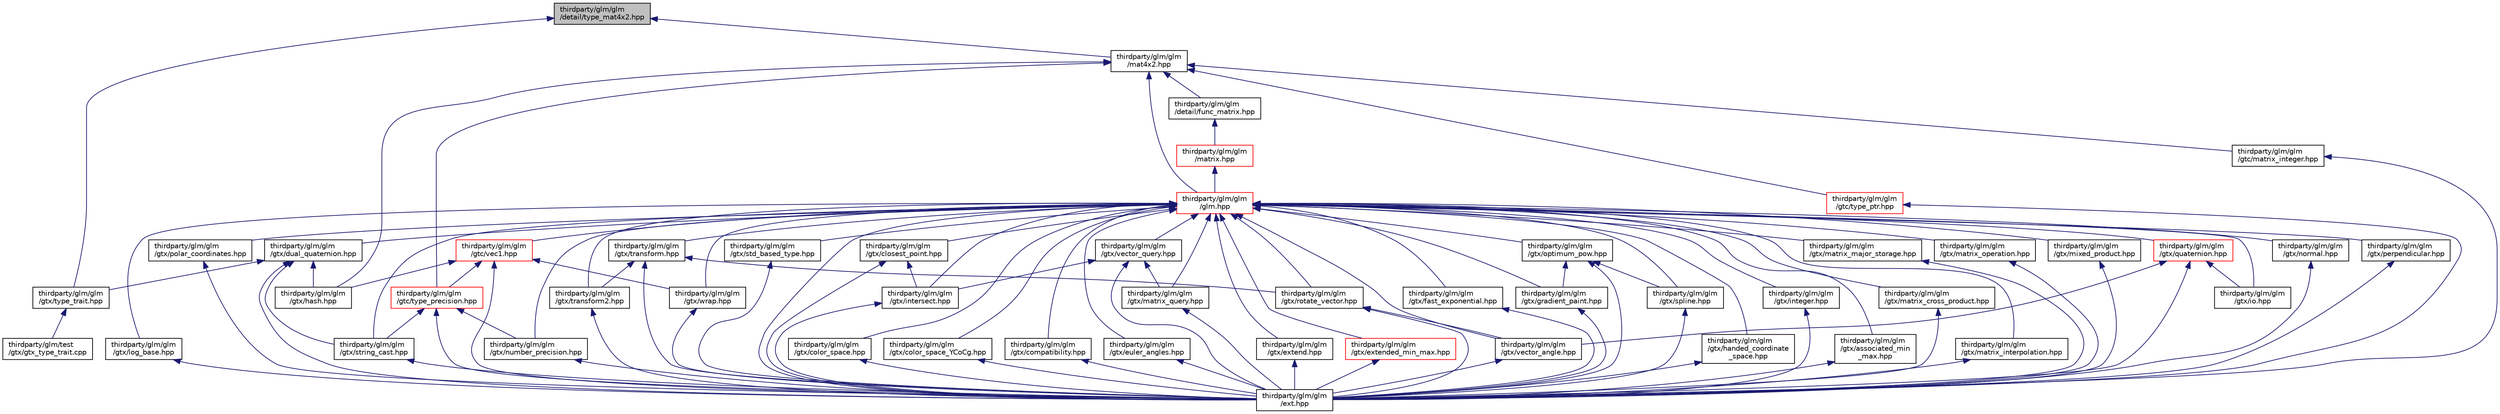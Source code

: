 digraph "thirdparty/glm/glm/detail/type_mat4x2.hpp"
{
  edge [fontname="Helvetica",fontsize="10",labelfontname="Helvetica",labelfontsize="10"];
  node [fontname="Helvetica",fontsize="10",shape=record];
  Node1 [label="thirdparty/glm/glm\l/detail/type_mat4x2.hpp",height=0.2,width=0.4,color="black", fillcolor="grey75", style="filled", fontcolor="black"];
  Node1 -> Node2 [dir="back",color="midnightblue",fontsize="10",style="solid",fontname="Helvetica"];
  Node2 [label="thirdparty/glm/glm\l/mat4x2.hpp",height=0.2,width=0.4,color="black", fillcolor="white", style="filled",URL="$glm_2glm_2mat4x2_8hpp.html"];
  Node2 -> Node3 [dir="back",color="midnightblue",fontsize="10",style="solid",fontname="Helvetica"];
  Node3 [label="thirdparty/glm/glm\l/detail/func_matrix.hpp",height=0.2,width=0.4,color="black", fillcolor="white", style="filled",URL="$glm_2glm_2detail_2func__matrix_8hpp.html"];
  Node3 -> Node4 [dir="back",color="midnightblue",fontsize="10",style="solid",fontname="Helvetica"];
  Node4 [label="thirdparty/glm/glm\l/matrix.hpp",height=0.2,width=0.4,color="red", fillcolor="white", style="filled",URL="$glm_2glm_2matrix_8hpp.html"];
  Node4 -> Node5 [dir="back",color="midnightblue",fontsize="10",style="solid",fontname="Helvetica"];
  Node5 [label="thirdparty/glm/glm\l/glm.hpp",height=0.2,width=0.4,color="red", fillcolor="white", style="filled",URL="$glm_2glm_2glm_8hpp.html"];
  Node5 -> Node6 [dir="back",color="midnightblue",fontsize="10",style="solid",fontname="Helvetica"];
  Node6 [label="thirdparty/glm/glm\l/ext.hpp",height=0.2,width=0.4,color="black", fillcolor="white", style="filled",URL="$glm_2glm_2ext_8hpp.html"];
  Node5 -> Node7 [dir="back",color="midnightblue",fontsize="10",style="solid",fontname="Helvetica"];
  Node7 [label="thirdparty/glm/glm\l/gtc/vec1.hpp",height=0.2,width=0.4,color="red", fillcolor="white", style="filled",URL="$glm_2glm_2gtc_2vec1_8hpp.html"];
  Node7 -> Node8 [dir="back",color="midnightblue",fontsize="10",style="solid",fontname="Helvetica"];
  Node8 [label="thirdparty/glm/glm\l/gtc/type_precision.hpp",height=0.2,width=0.4,color="red", fillcolor="white", style="filled",URL="$glm_2glm_2gtc_2type__precision_8hpp.html"];
  Node8 -> Node6 [dir="back",color="midnightblue",fontsize="10",style="solid",fontname="Helvetica"];
  Node8 -> Node9 [dir="back",color="midnightblue",fontsize="10",style="solid",fontname="Helvetica"];
  Node9 [label="thirdparty/glm/glm\l/gtx/number_precision.hpp",height=0.2,width=0.4,color="black", fillcolor="white", style="filled",URL="$glm_2glm_2gtx_2number__precision_8hpp.html"];
  Node9 -> Node6 [dir="back",color="midnightblue",fontsize="10",style="solid",fontname="Helvetica"];
  Node8 -> Node10 [dir="back",color="midnightblue",fontsize="10",style="solid",fontname="Helvetica"];
  Node10 [label="thirdparty/glm/glm\l/gtx/string_cast.hpp",height=0.2,width=0.4,color="black", fillcolor="white", style="filled",URL="$glm_2glm_2gtx_2string__cast_8hpp.html"];
  Node10 -> Node6 [dir="back",color="midnightblue",fontsize="10",style="solid",fontname="Helvetica"];
  Node7 -> Node6 [dir="back",color="midnightblue",fontsize="10",style="solid",fontname="Helvetica"];
  Node7 -> Node11 [dir="back",color="midnightblue",fontsize="10",style="solid",fontname="Helvetica"];
  Node11 [label="thirdparty/glm/glm\l/gtx/wrap.hpp",height=0.2,width=0.4,color="black", fillcolor="white", style="filled",URL="$glm_2glm_2gtx_2wrap_8hpp.html"];
  Node11 -> Node6 [dir="back",color="midnightblue",fontsize="10",style="solid",fontname="Helvetica"];
  Node7 -> Node12 [dir="back",color="midnightblue",fontsize="10",style="solid",fontname="Helvetica"];
  Node12 [label="thirdparty/glm/glm\l/gtx/hash.hpp",height=0.2,width=0.4,color="black", fillcolor="white", style="filled",URL="$hash_8hpp.html",tooltip="GLM_GTX_hash "];
  Node5 -> Node13 [dir="back",color="midnightblue",fontsize="10",style="solid",fontname="Helvetica"];
  Node13 [label="thirdparty/glm/glm\l/gtx/associated_min\l_max.hpp",height=0.2,width=0.4,color="black", fillcolor="white", style="filled",URL="$glm_2glm_2gtx_2associated__min__max_8hpp.html"];
  Node13 -> Node6 [dir="back",color="midnightblue",fontsize="10",style="solid",fontname="Helvetica"];
  Node5 -> Node14 [dir="back",color="midnightblue",fontsize="10",style="solid",fontname="Helvetica"];
  Node14 [label="thirdparty/glm/glm\l/gtx/closest_point.hpp",height=0.2,width=0.4,color="black", fillcolor="white", style="filled",URL="$glm_2glm_2gtx_2closest__point_8hpp.html"];
  Node14 -> Node6 [dir="back",color="midnightblue",fontsize="10",style="solid",fontname="Helvetica"];
  Node14 -> Node15 [dir="back",color="midnightblue",fontsize="10",style="solid",fontname="Helvetica"];
  Node15 [label="thirdparty/glm/glm\l/gtx/intersect.hpp",height=0.2,width=0.4,color="black", fillcolor="white", style="filled",URL="$glm_2glm_2gtx_2intersect_8hpp.html"];
  Node15 -> Node6 [dir="back",color="midnightblue",fontsize="10",style="solid",fontname="Helvetica"];
  Node5 -> Node16 [dir="back",color="midnightblue",fontsize="10",style="solid",fontname="Helvetica"];
  Node16 [label="thirdparty/glm/glm\l/gtx/color_space.hpp",height=0.2,width=0.4,color="black", fillcolor="white", style="filled",URL="$glm_2glm_2gtx_2color__space_8hpp.html"];
  Node16 -> Node6 [dir="back",color="midnightblue",fontsize="10",style="solid",fontname="Helvetica"];
  Node5 -> Node17 [dir="back",color="midnightblue",fontsize="10",style="solid",fontname="Helvetica"];
  Node17 [label="thirdparty/glm/glm\l/gtx/color_space_YCoCg.hpp",height=0.2,width=0.4,color="black", fillcolor="white", style="filled",URL="$glm_2glm_2gtx_2color__space__YCoCg_8hpp.html"];
  Node17 -> Node6 [dir="back",color="midnightblue",fontsize="10",style="solid",fontname="Helvetica"];
  Node5 -> Node18 [dir="back",color="midnightblue",fontsize="10",style="solid",fontname="Helvetica"];
  Node18 [label="thirdparty/glm/glm\l/gtx/compatibility.hpp",height=0.2,width=0.4,color="black", fillcolor="white", style="filled",URL="$glm_2glm_2gtx_2compatibility_8hpp.html"];
  Node18 -> Node6 [dir="back",color="midnightblue",fontsize="10",style="solid",fontname="Helvetica"];
  Node5 -> Node19 [dir="back",color="midnightblue",fontsize="10",style="solid",fontname="Helvetica"];
  Node19 [label="thirdparty/glm/glm\l/gtx/dual_quaternion.hpp",height=0.2,width=0.4,color="black", fillcolor="white", style="filled",URL="$glm_2glm_2gtx_2dual__quaternion_8hpp.html"];
  Node19 -> Node6 [dir="back",color="midnightblue",fontsize="10",style="solid",fontname="Helvetica"];
  Node19 -> Node10 [dir="back",color="midnightblue",fontsize="10",style="solid",fontname="Helvetica"];
  Node19 -> Node12 [dir="back",color="midnightblue",fontsize="10",style="solid",fontname="Helvetica"];
  Node19 -> Node20 [dir="back",color="midnightblue",fontsize="10",style="solid",fontname="Helvetica"];
  Node20 [label="thirdparty/glm/glm\l/gtx/type_trait.hpp",height=0.2,width=0.4,color="black", fillcolor="white", style="filled",URL="$type__trait_8hpp.html",tooltip="GLM_GTX_type_trait "];
  Node20 -> Node21 [dir="back",color="midnightblue",fontsize="10",style="solid",fontname="Helvetica"];
  Node21 [label="thirdparty/glm/test\l/gtx/gtx_type_trait.cpp",height=0.2,width=0.4,color="black", fillcolor="white", style="filled",URL="$gtx__type__trait_8cpp.html"];
  Node5 -> Node22 [dir="back",color="midnightblue",fontsize="10",style="solid",fontname="Helvetica"];
  Node22 [label="thirdparty/glm/glm\l/gtx/euler_angles.hpp",height=0.2,width=0.4,color="black", fillcolor="white", style="filled",URL="$glm_2glm_2gtx_2euler__angles_8hpp.html"];
  Node22 -> Node6 [dir="back",color="midnightblue",fontsize="10",style="solid",fontname="Helvetica"];
  Node5 -> Node23 [dir="back",color="midnightblue",fontsize="10",style="solid",fontname="Helvetica"];
  Node23 [label="thirdparty/glm/glm\l/gtx/extend.hpp",height=0.2,width=0.4,color="black", fillcolor="white", style="filled",URL="$glm_2glm_2gtx_2extend_8hpp.html"];
  Node23 -> Node6 [dir="back",color="midnightblue",fontsize="10",style="solid",fontname="Helvetica"];
  Node5 -> Node24 [dir="back",color="midnightblue",fontsize="10",style="solid",fontname="Helvetica"];
  Node24 [label="thirdparty/glm/glm\l/gtx/extended_min_max.hpp",height=0.2,width=0.4,color="red", fillcolor="white", style="filled",URL="$extended__min__max_8hpp.html",tooltip="gtx_extended_min_max "];
  Node24 -> Node6 [dir="back",color="midnightblue",fontsize="10",style="solid",fontname="Helvetica"];
  Node5 -> Node25 [dir="back",color="midnightblue",fontsize="10",style="solid",fontname="Helvetica"];
  Node25 [label="thirdparty/glm/glm\l/gtx/fast_exponential.hpp",height=0.2,width=0.4,color="black", fillcolor="white", style="filled",URL="$glm_2glm_2gtx_2fast__exponential_8hpp.html"];
  Node25 -> Node6 [dir="back",color="midnightblue",fontsize="10",style="solid",fontname="Helvetica"];
  Node5 -> Node26 [dir="back",color="midnightblue",fontsize="10",style="solid",fontname="Helvetica"];
  Node26 [label="thirdparty/glm/glm\l/gtx/gradient_paint.hpp",height=0.2,width=0.4,color="black", fillcolor="white", style="filled",URL="$glm_2glm_2gtx_2gradient__paint_8hpp.html"];
  Node26 -> Node6 [dir="back",color="midnightblue",fontsize="10",style="solid",fontname="Helvetica"];
  Node5 -> Node27 [dir="back",color="midnightblue",fontsize="10",style="solid",fontname="Helvetica"];
  Node27 [label="thirdparty/glm/glm\l/gtx/optimum_pow.hpp",height=0.2,width=0.4,color="black", fillcolor="white", style="filled",URL="$glm_2glm_2gtx_2optimum__pow_8hpp.html"];
  Node27 -> Node26 [dir="back",color="midnightblue",fontsize="10",style="solid",fontname="Helvetica"];
  Node27 -> Node6 [dir="back",color="midnightblue",fontsize="10",style="solid",fontname="Helvetica"];
  Node27 -> Node28 [dir="back",color="midnightblue",fontsize="10",style="solid",fontname="Helvetica"];
  Node28 [label="thirdparty/glm/glm\l/gtx/spline.hpp",height=0.2,width=0.4,color="black", fillcolor="white", style="filled",URL="$glm_2glm_2gtx_2spline_8hpp.html"];
  Node28 -> Node6 [dir="back",color="midnightblue",fontsize="10",style="solid",fontname="Helvetica"];
  Node5 -> Node29 [dir="back",color="midnightblue",fontsize="10",style="solid",fontname="Helvetica"];
  Node29 [label="thirdparty/glm/glm\l/gtx/handed_coordinate\l_space.hpp",height=0.2,width=0.4,color="black", fillcolor="white", style="filled",URL="$glm_2glm_2gtx_2handed__coordinate__space_8hpp.html"];
  Node29 -> Node6 [dir="back",color="midnightblue",fontsize="10",style="solid",fontname="Helvetica"];
  Node5 -> Node30 [dir="back",color="midnightblue",fontsize="10",style="solid",fontname="Helvetica"];
  Node30 [label="thirdparty/glm/glm\l/gtx/integer.hpp",height=0.2,width=0.4,color="black", fillcolor="white", style="filled",URL="$glm_2glm_2gtx_2integer_8hpp.html"];
  Node30 -> Node6 [dir="back",color="midnightblue",fontsize="10",style="solid",fontname="Helvetica"];
  Node5 -> Node15 [dir="back",color="midnightblue",fontsize="10",style="solid",fontname="Helvetica"];
  Node5 -> Node31 [dir="back",color="midnightblue",fontsize="10",style="solid",fontname="Helvetica"];
  Node31 [label="thirdparty/glm/glm\l/gtx/vector_query.hpp",height=0.2,width=0.4,color="black", fillcolor="white", style="filled",URL="$glm_2glm_2gtx_2vector__query_8hpp.html"];
  Node31 -> Node15 [dir="back",color="midnightblue",fontsize="10",style="solid",fontname="Helvetica"];
  Node31 -> Node32 [dir="back",color="midnightblue",fontsize="10",style="solid",fontname="Helvetica"];
  Node32 [label="thirdparty/glm/glm\l/gtx/matrix_query.hpp",height=0.2,width=0.4,color="black", fillcolor="white", style="filled",URL="$glm_2glm_2gtx_2matrix__query_8hpp.html"];
  Node32 -> Node6 [dir="back",color="midnightblue",fontsize="10",style="solid",fontname="Helvetica"];
  Node31 -> Node6 [dir="back",color="midnightblue",fontsize="10",style="solid",fontname="Helvetica"];
  Node5 -> Node33 [dir="back",color="midnightblue",fontsize="10",style="solid",fontname="Helvetica"];
  Node33 [label="thirdparty/glm/glm\l/gtx/log_base.hpp",height=0.2,width=0.4,color="black", fillcolor="white", style="filled",URL="$glm_2glm_2gtx_2log__base_8hpp.html"];
  Node33 -> Node6 [dir="back",color="midnightblue",fontsize="10",style="solid",fontname="Helvetica"];
  Node5 -> Node34 [dir="back",color="midnightblue",fontsize="10",style="solid",fontname="Helvetica"];
  Node34 [label="thirdparty/glm/glm\l/gtx/matrix_cross_product.hpp",height=0.2,width=0.4,color="black", fillcolor="white", style="filled",URL="$glm_2glm_2gtx_2matrix__cross__product_8hpp.html"];
  Node34 -> Node6 [dir="back",color="midnightblue",fontsize="10",style="solid",fontname="Helvetica"];
  Node5 -> Node35 [dir="back",color="midnightblue",fontsize="10",style="solid",fontname="Helvetica"];
  Node35 [label="thirdparty/glm/glm\l/gtx/matrix_interpolation.hpp",height=0.2,width=0.4,color="black", fillcolor="white", style="filled",URL="$glm_2glm_2gtx_2matrix__interpolation_8hpp.html"];
  Node35 -> Node6 [dir="back",color="midnightblue",fontsize="10",style="solid",fontname="Helvetica"];
  Node5 -> Node36 [dir="back",color="midnightblue",fontsize="10",style="solid",fontname="Helvetica"];
  Node36 [label="thirdparty/glm/glm\l/gtx/matrix_major_storage.hpp",height=0.2,width=0.4,color="black", fillcolor="white", style="filled",URL="$glm_2glm_2gtx_2matrix__major__storage_8hpp.html"];
  Node36 -> Node6 [dir="back",color="midnightblue",fontsize="10",style="solid",fontname="Helvetica"];
  Node5 -> Node37 [dir="back",color="midnightblue",fontsize="10",style="solid",fontname="Helvetica"];
  Node37 [label="thirdparty/glm/glm\l/gtx/matrix_operation.hpp",height=0.2,width=0.4,color="black", fillcolor="white", style="filled",URL="$glm_2glm_2gtx_2matrix__operation_8hpp.html"];
  Node37 -> Node6 [dir="back",color="midnightblue",fontsize="10",style="solid",fontname="Helvetica"];
  Node5 -> Node32 [dir="back",color="midnightblue",fontsize="10",style="solid",fontname="Helvetica"];
  Node5 -> Node38 [dir="back",color="midnightblue",fontsize="10",style="solid",fontname="Helvetica"];
  Node38 [label="thirdparty/glm/glm\l/gtx/mixed_product.hpp",height=0.2,width=0.4,color="black", fillcolor="white", style="filled",URL="$glm_2glm_2gtx_2mixed__product_8hpp.html"];
  Node38 -> Node6 [dir="back",color="midnightblue",fontsize="10",style="solid",fontname="Helvetica"];
  Node5 -> Node39 [dir="back",color="midnightblue",fontsize="10",style="solid",fontname="Helvetica"];
  Node39 [label="thirdparty/glm/glm\l/gtx/quaternion.hpp",height=0.2,width=0.4,color="red", fillcolor="white", style="filled",URL="$glm_2glm_2gtx_2quaternion_8hpp.html"];
  Node39 -> Node6 [dir="back",color="midnightblue",fontsize="10",style="solid",fontname="Helvetica"];
  Node39 -> Node40 [dir="back",color="midnightblue",fontsize="10",style="solid",fontname="Helvetica"];
  Node40 [label="thirdparty/glm/glm\l/gtx/vector_angle.hpp",height=0.2,width=0.4,color="black", fillcolor="white", style="filled",URL="$glm_2glm_2gtx_2vector__angle_8hpp.html"];
  Node40 -> Node6 [dir="back",color="midnightblue",fontsize="10",style="solid",fontname="Helvetica"];
  Node39 -> Node41 [dir="back",color="midnightblue",fontsize="10",style="solid",fontname="Helvetica"];
  Node41 [label="thirdparty/glm/glm\l/gtx/io.hpp",height=0.2,width=0.4,color="black", fillcolor="white", style="filled",URL="$glm_2glm_2gtx_2io_8hpp.html"];
  Node5 -> Node42 [dir="back",color="midnightblue",fontsize="10",style="solid",fontname="Helvetica"];
  Node42 [label="thirdparty/glm/glm\l/gtx/normal.hpp",height=0.2,width=0.4,color="black", fillcolor="white", style="filled",URL="$glm_2glm_2gtx_2normal_8hpp.html"];
  Node42 -> Node6 [dir="back",color="midnightblue",fontsize="10",style="solid",fontname="Helvetica"];
  Node5 -> Node9 [dir="back",color="midnightblue",fontsize="10",style="solid",fontname="Helvetica"];
  Node5 -> Node43 [dir="back",color="midnightblue",fontsize="10",style="solid",fontname="Helvetica"];
  Node43 [label="thirdparty/glm/glm\l/gtx/perpendicular.hpp",height=0.2,width=0.4,color="black", fillcolor="white", style="filled",URL="$glm_2glm_2gtx_2perpendicular_8hpp.html"];
  Node43 -> Node6 [dir="back",color="midnightblue",fontsize="10",style="solid",fontname="Helvetica"];
  Node5 -> Node44 [dir="back",color="midnightblue",fontsize="10",style="solid",fontname="Helvetica"];
  Node44 [label="thirdparty/glm/glm\l/gtx/polar_coordinates.hpp",height=0.2,width=0.4,color="black", fillcolor="white", style="filled",URL="$glm_2glm_2gtx_2polar__coordinates_8hpp.html"];
  Node44 -> Node6 [dir="back",color="midnightblue",fontsize="10",style="solid",fontname="Helvetica"];
  Node5 -> Node45 [dir="back",color="midnightblue",fontsize="10",style="solid",fontname="Helvetica"];
  Node45 [label="thirdparty/glm/glm\l/gtx/rotate_vector.hpp",height=0.2,width=0.4,color="black", fillcolor="white", style="filled",URL="$glm_2glm_2gtx_2rotate__vector_8hpp.html"];
  Node45 -> Node6 [dir="back",color="midnightblue",fontsize="10",style="solid",fontname="Helvetica"];
  Node45 -> Node40 [dir="back",color="midnightblue",fontsize="10",style="solid",fontname="Helvetica"];
  Node5 -> Node46 [dir="back",color="midnightblue",fontsize="10",style="solid",fontname="Helvetica"];
  Node46 [label="thirdparty/glm/glm\l/gtx/transform.hpp",height=0.2,width=0.4,color="black", fillcolor="white", style="filled",URL="$glm_2glm_2gtx_2transform_8hpp.html"];
  Node46 -> Node45 [dir="back",color="midnightblue",fontsize="10",style="solid",fontname="Helvetica"];
  Node46 -> Node6 [dir="back",color="midnightblue",fontsize="10",style="solid",fontname="Helvetica"];
  Node46 -> Node47 [dir="back",color="midnightblue",fontsize="10",style="solid",fontname="Helvetica"];
  Node47 [label="thirdparty/glm/glm\l/gtx/transform2.hpp",height=0.2,width=0.4,color="black", fillcolor="white", style="filled",URL="$glm_2glm_2gtx_2transform2_8hpp.html"];
  Node47 -> Node6 [dir="back",color="midnightblue",fontsize="10",style="solid",fontname="Helvetica"];
  Node5 -> Node28 [dir="back",color="midnightblue",fontsize="10",style="solid",fontname="Helvetica"];
  Node5 -> Node48 [dir="back",color="midnightblue",fontsize="10",style="solid",fontname="Helvetica"];
  Node48 [label="thirdparty/glm/glm\l/gtx/std_based_type.hpp",height=0.2,width=0.4,color="black", fillcolor="white", style="filled",URL="$glm_2glm_2gtx_2std__based__type_8hpp.html"];
  Node48 -> Node6 [dir="back",color="midnightblue",fontsize="10",style="solid",fontname="Helvetica"];
  Node5 -> Node10 [dir="back",color="midnightblue",fontsize="10",style="solid",fontname="Helvetica"];
  Node5 -> Node47 [dir="back",color="midnightblue",fontsize="10",style="solid",fontname="Helvetica"];
  Node5 -> Node40 [dir="back",color="midnightblue",fontsize="10",style="solid",fontname="Helvetica"];
  Node5 -> Node11 [dir="back",color="midnightblue",fontsize="10",style="solid",fontname="Helvetica"];
  Node5 -> Node41 [dir="back",color="midnightblue",fontsize="10",style="solid",fontname="Helvetica"];
  Node2 -> Node5 [dir="back",color="midnightblue",fontsize="10",style="solid",fontname="Helvetica"];
  Node2 -> Node49 [dir="back",color="midnightblue",fontsize="10",style="solid",fontname="Helvetica"];
  Node49 [label="thirdparty/glm/glm\l/gtc/matrix_integer.hpp",height=0.2,width=0.4,color="black", fillcolor="white", style="filled",URL="$glm_2glm_2gtc_2matrix__integer_8hpp.html"];
  Node49 -> Node6 [dir="back",color="midnightblue",fontsize="10",style="solid",fontname="Helvetica"];
  Node2 -> Node8 [dir="back",color="midnightblue",fontsize="10",style="solid",fontname="Helvetica"];
  Node2 -> Node50 [dir="back",color="midnightblue",fontsize="10",style="solid",fontname="Helvetica"];
  Node50 [label="thirdparty/glm/glm\l/gtc/type_ptr.hpp",height=0.2,width=0.4,color="red", fillcolor="white", style="filled",URL="$glm_2glm_2gtc_2type__ptr_8hpp.html"];
  Node50 -> Node6 [dir="back",color="midnightblue",fontsize="10",style="solid",fontname="Helvetica"];
  Node2 -> Node12 [dir="back",color="midnightblue",fontsize="10",style="solid",fontname="Helvetica"];
  Node1 -> Node20 [dir="back",color="midnightblue",fontsize="10",style="solid",fontname="Helvetica"];
}
